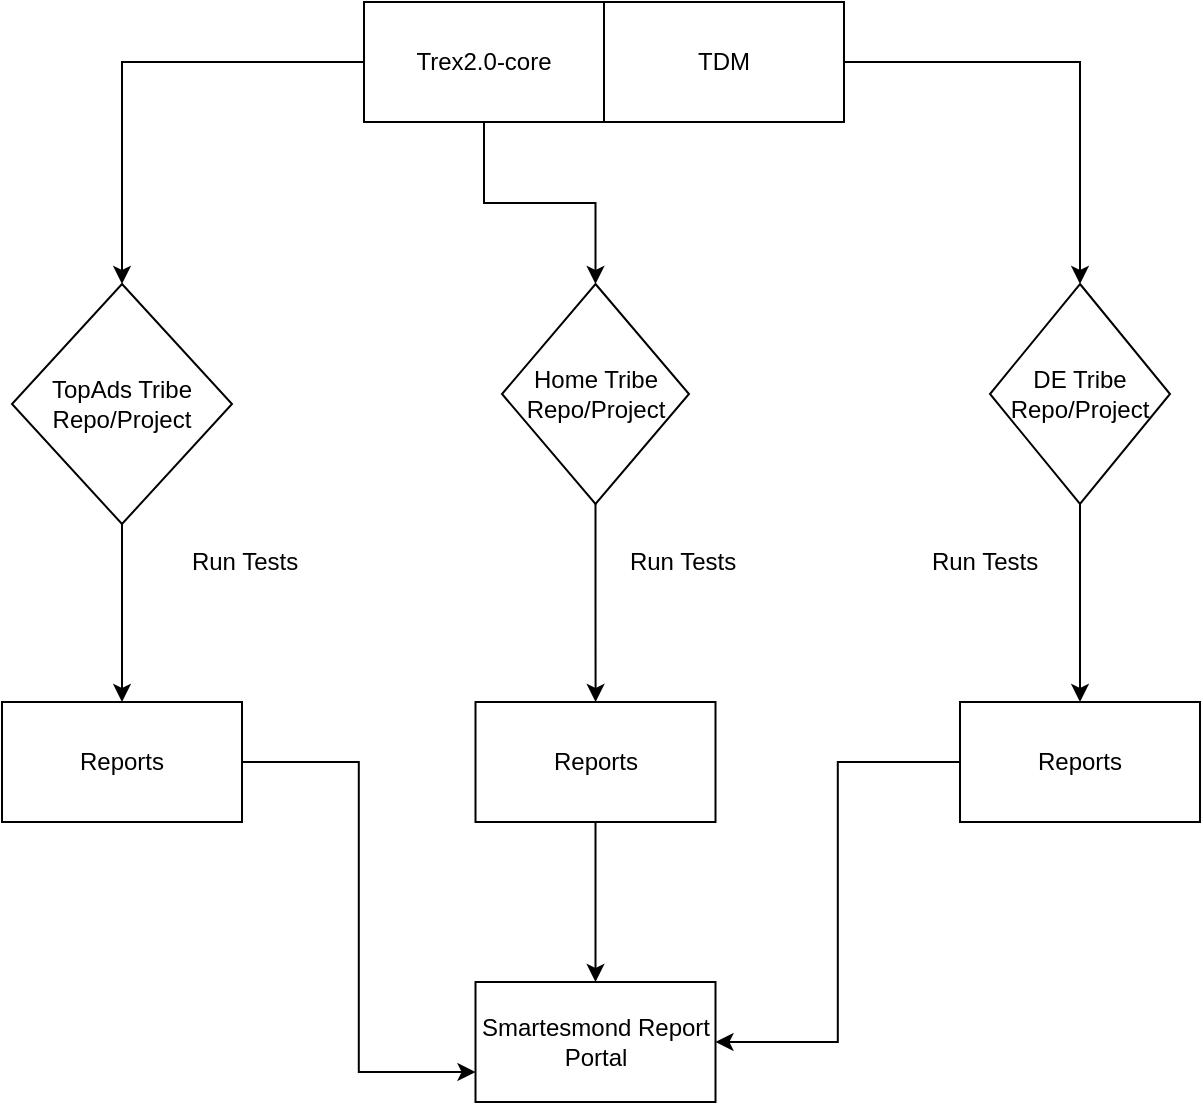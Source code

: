 <mxfile version="20.3.3" type="device"><diagram id="8oMZjGHa4PQxJlMGqCf8" name="Page-1"><mxGraphModel dx="946" dy="525" grid="1" gridSize="10" guides="1" tooltips="1" connect="1" arrows="1" fold="1" page="1" pageScale="1" pageWidth="827" pageHeight="1169" math="0" shadow="0"><root><mxCell id="0"/><mxCell id="1" parent="0"/><mxCell id="GV5KRROAKhKoE_rqPCof-4" value="" style="edgeStyle=orthogonalEdgeStyle;rounded=0;orthogonalLoop=1;jettySize=auto;html=1;" edge="1" parent="1" source="GV5KRROAKhKoE_rqPCof-1" target="GV5KRROAKhKoE_rqPCof-3"><mxGeometry relative="1" as="geometry"/></mxCell><mxCell id="GV5KRROAKhKoE_rqPCof-7" value="" style="edgeStyle=orthogonalEdgeStyle;rounded=0;orthogonalLoop=1;jettySize=auto;html=1;" edge="1" parent="1" source="GV5KRROAKhKoE_rqPCof-1" target="GV5KRROAKhKoE_rqPCof-5"><mxGeometry relative="1" as="geometry"/></mxCell><mxCell id="GV5KRROAKhKoE_rqPCof-1" value="Trex2.0-core" style="rounded=0;whiteSpace=wrap;html=1;" vertex="1" parent="1"><mxGeometry x="280" y="60" width="120" height="60" as="geometry"/></mxCell><mxCell id="GV5KRROAKhKoE_rqPCof-8" style="edgeStyle=orthogonalEdgeStyle;rounded=0;orthogonalLoop=1;jettySize=auto;html=1;entryX=0.5;entryY=0;entryDx=0;entryDy=0;" edge="1" parent="1" source="GV5KRROAKhKoE_rqPCof-2" target="GV5KRROAKhKoE_rqPCof-6"><mxGeometry relative="1" as="geometry"/></mxCell><mxCell id="GV5KRROAKhKoE_rqPCof-2" value="TDM" style="rounded=0;whiteSpace=wrap;html=1;" vertex="1" parent="1"><mxGeometry x="400" y="60" width="120" height="60" as="geometry"/></mxCell><mxCell id="GV5KRROAKhKoE_rqPCof-12" value="" style="edgeStyle=orthogonalEdgeStyle;rounded=0;orthogonalLoop=1;jettySize=auto;html=1;" edge="1" parent="1" source="GV5KRROAKhKoE_rqPCof-3" target="GV5KRROAKhKoE_rqPCof-11"><mxGeometry relative="1" as="geometry"/></mxCell><mxCell id="GV5KRROAKhKoE_rqPCof-3" value="TopAds Tribe&lt;br&gt;Repo/Project" style="rhombus;whiteSpace=wrap;html=1;rounded=0;" vertex="1" parent="1"><mxGeometry x="104" y="201" width="110" height="120" as="geometry"/></mxCell><mxCell id="GV5KRROAKhKoE_rqPCof-14" value="" style="edgeStyle=orthogonalEdgeStyle;rounded=0;orthogonalLoop=1;jettySize=auto;html=1;" edge="1" parent="1" source="GV5KRROAKhKoE_rqPCof-5" target="GV5KRROAKhKoE_rqPCof-13"><mxGeometry relative="1" as="geometry"/></mxCell><mxCell id="GV5KRROAKhKoE_rqPCof-5" value="Home Tribe&lt;br&gt;Repo/Project" style="rhombus;whiteSpace=wrap;html=1;rounded=0;" vertex="1" parent="1"><mxGeometry x="349" y="201" width="93.5" height="110" as="geometry"/></mxCell><mxCell id="GV5KRROAKhKoE_rqPCof-16" value="" style="edgeStyle=orthogonalEdgeStyle;rounded=0;orthogonalLoop=1;jettySize=auto;html=1;" edge="1" parent="1" source="GV5KRROAKhKoE_rqPCof-6" target="GV5KRROAKhKoE_rqPCof-15"><mxGeometry relative="1" as="geometry"/></mxCell><mxCell id="GV5KRROAKhKoE_rqPCof-6" value="DE Tribe&lt;br&gt;Repo/Project" style="rhombus;whiteSpace=wrap;html=1;rounded=0;" vertex="1" parent="1"><mxGeometry x="593" y="201" width="90" height="110" as="geometry"/></mxCell><mxCell id="GV5KRROAKhKoE_rqPCof-22" style="edgeStyle=orthogonalEdgeStyle;rounded=0;orthogonalLoop=1;jettySize=auto;html=1;entryX=0;entryY=0.75;entryDx=0;entryDy=0;" edge="1" parent="1" source="GV5KRROAKhKoE_rqPCof-11" target="GV5KRROAKhKoE_rqPCof-20"><mxGeometry relative="1" as="geometry"/></mxCell><mxCell id="GV5KRROAKhKoE_rqPCof-11" value="Reports" style="whiteSpace=wrap;html=1;rounded=0;" vertex="1" parent="1"><mxGeometry x="99" y="410" width="120" height="60" as="geometry"/></mxCell><mxCell id="GV5KRROAKhKoE_rqPCof-21" value="" style="edgeStyle=orthogonalEdgeStyle;rounded=0;orthogonalLoop=1;jettySize=auto;html=1;" edge="1" parent="1" source="GV5KRROAKhKoE_rqPCof-13" target="GV5KRROAKhKoE_rqPCof-20"><mxGeometry relative="1" as="geometry"/></mxCell><mxCell id="GV5KRROAKhKoE_rqPCof-13" value="Reports" style="whiteSpace=wrap;html=1;rounded=0;" vertex="1" parent="1"><mxGeometry x="335.75" y="410" width="120" height="60" as="geometry"/></mxCell><mxCell id="GV5KRROAKhKoE_rqPCof-23" style="edgeStyle=orthogonalEdgeStyle;rounded=0;orthogonalLoop=1;jettySize=auto;html=1;entryX=1;entryY=0.5;entryDx=0;entryDy=0;" edge="1" parent="1" source="GV5KRROAKhKoE_rqPCof-15" target="GV5KRROAKhKoE_rqPCof-20"><mxGeometry relative="1" as="geometry"/></mxCell><mxCell id="GV5KRROAKhKoE_rqPCof-15" value="Reports" style="whiteSpace=wrap;html=1;rounded=0;" vertex="1" parent="1"><mxGeometry x="578" y="410" width="120" height="60" as="geometry"/></mxCell><mxCell id="GV5KRROAKhKoE_rqPCof-17" value="Run Tests" style="text;html=1;resizable=0;autosize=1;align=center;verticalAlign=middle;points=[];fillColor=none;strokeColor=none;rounded=0;" vertex="1" parent="1"><mxGeometry x="399" y="325" width="80" height="30" as="geometry"/></mxCell><mxCell id="GV5KRROAKhKoE_rqPCof-18" value="Run Tests" style="text;html=1;resizable=0;autosize=1;align=center;verticalAlign=middle;points=[];fillColor=none;strokeColor=none;rounded=0;" vertex="1" parent="1"><mxGeometry x="180" y="325" width="80" height="30" as="geometry"/></mxCell><mxCell id="GV5KRROAKhKoE_rqPCof-19" value="Run Tests" style="text;html=1;resizable=0;autosize=1;align=center;verticalAlign=middle;points=[];fillColor=none;strokeColor=none;rounded=0;" vertex="1" parent="1"><mxGeometry x="550" y="325" width="80" height="30" as="geometry"/></mxCell><mxCell id="GV5KRROAKhKoE_rqPCof-20" value="Smartesmond Report&lt;br&gt;Portal" style="whiteSpace=wrap;html=1;rounded=0;" vertex="1" parent="1"><mxGeometry x="335.75" y="550" width="120" height="60" as="geometry"/></mxCell></root></mxGraphModel></diagram></mxfile>